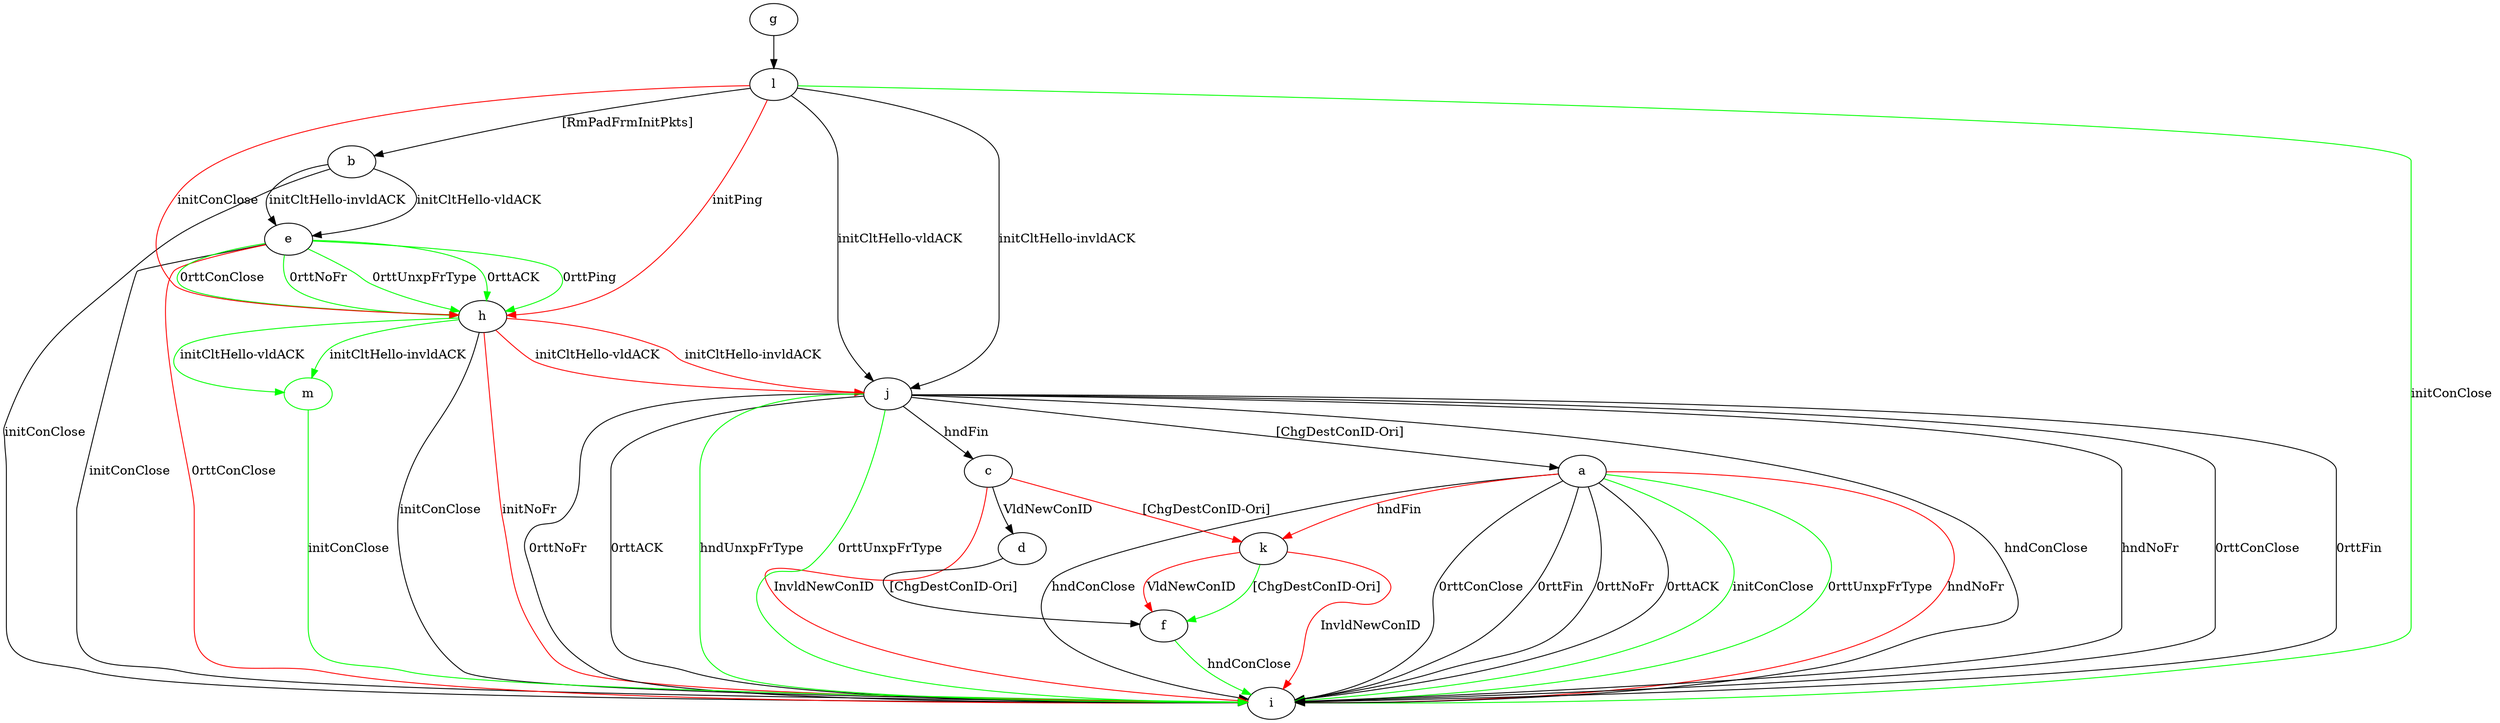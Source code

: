 digraph "" {
	a -> i	[key=0,
		label="hndConClose "];
	a -> i	[key=1,
		label="0rttConClose "];
	a -> i	[key=2,
		label="0rttFin "];
	a -> i	[key=3,
		label="0rttNoFr "];
	a -> i	[key=4,
		label="0rttACK "];
	a -> i	[key=5,
		color=green,
		label="initConClose "];
	a -> i	[key=6,
		color=green,
		label="0rttUnxpFrType "];
	a -> i	[key=7,
		color=red,
		label="hndNoFr "];
	a -> k	[key=0,
		color=red,
		label="hndFin "];
	b -> e	[key=0,
		label="initCltHello-vldACK "];
	b -> e	[key=1,
		label="initCltHello-invldACK "];
	b -> i	[key=0,
		label="initConClose "];
	c -> d	[key=0,
		label="VldNewConID "];
	c -> i	[key=0,
		color=red,
		label="InvldNewConID "];
	c -> k	[key=0,
		color=red,
		label="[ChgDestConID-Ori] "];
	d -> f	[key=0,
		label="[ChgDestConID-Ori] "];
	e -> h	[key=0,
		color=green,
		label="0rttPing "];
	e -> h	[key=1,
		color=green,
		label="0rttConClose "];
	e -> h	[key=2,
		color=green,
		label="0rttNoFr "];
	e -> h	[key=3,
		color=green,
		label="0rttUnxpFrType "];
	e -> h	[key=4,
		color=green,
		label="0rttACK "];
	e -> i	[key=0,
		label="initConClose "];
	e -> i	[key=1,
		color=red,
		label="0rttConClose "];
	f -> i	[key=0,
		color=green,
		label="hndConClose "];
	g -> l	[key=0];
	h -> i	[key=0,
		label="initConClose "];
	h -> i	[key=1,
		color=red,
		label="initNoFr "];
	h -> j	[key=0,
		color=red,
		label="initCltHello-vldACK "];
	h -> j	[key=1,
		color=red,
		label="initCltHello-invldACK "];
	m	[color=green];
	h -> m	[key=0,
		color=green,
		label="initCltHello-vldACK "];
	h -> m	[key=1,
		color=green,
		label="initCltHello-invldACK "];
	j -> a	[key=0,
		label="[ChgDestConID-Ori] "];
	j -> c	[key=0,
		label="hndFin "];
	j -> i	[key=0,
		label="hndConClose "];
	j -> i	[key=1,
		label="hndNoFr "];
	j -> i	[key=2,
		label="0rttConClose "];
	j -> i	[key=3,
		label="0rttFin "];
	j -> i	[key=4,
		label="0rttNoFr "];
	j -> i	[key=5,
		label="0rttACK "];
	j -> i	[key=6,
		color=green,
		label="hndUnxpFrType "];
	j -> i	[key=7,
		color=green,
		label="0rttUnxpFrType "];
	k -> f	[key=0,
		color=green,
		label="[ChgDestConID-Ori] "];
	k -> f	[key=1,
		color=red,
		label="VldNewConID "];
	k -> i	[key=0,
		color=red,
		label="InvldNewConID "];
	l -> b	[key=0,
		label="[RmPadFrmInitPkts] "];
	l -> h	[key=0,
		color=red,
		label="initPing "];
	l -> h	[key=1,
		color=red,
		label="initConClose "];
	l -> i	[key=0,
		color=green,
		label="initConClose "];
	l -> j	[key=0,
		label="initCltHello-vldACK "];
	l -> j	[key=1,
		label="initCltHello-invldACK "];
	m -> i	[key=0,
		color=green,
		label="initConClose "];
}
